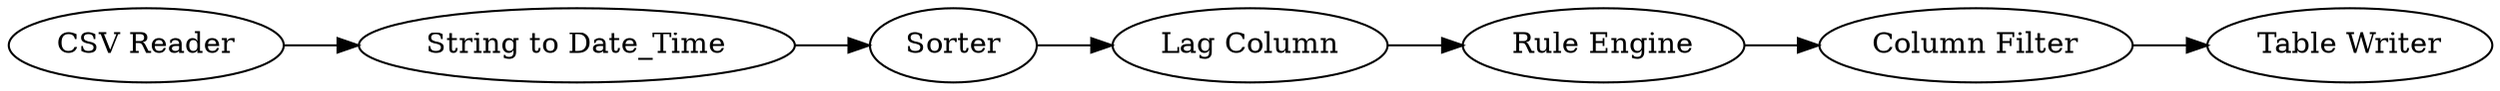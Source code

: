 digraph {
	18 -> 19
	15 -> 21
	20 -> 16
	21 -> 20
	17 -> 18
	16 -> 17
	16 [label="Lag Column"]
	20 [label=Sorter]
	21 [label="String to Date_Time"]
	18 [label="Column Filter"]
	15 [label="CSV Reader"]
	17 [label="Rule Engine"]
	19 [label="Table Writer"]
	rankdir=LR
}

